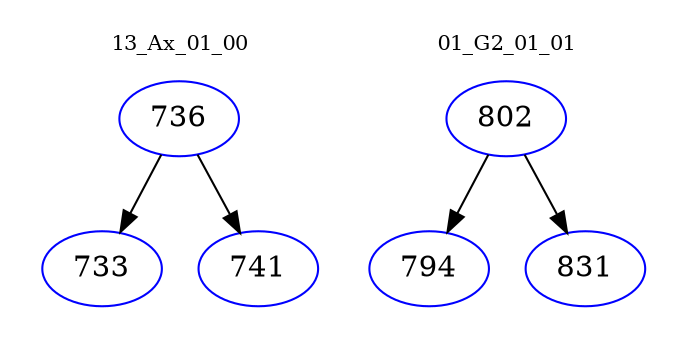 digraph{
subgraph cluster_0 {
color = white
label = "13_Ax_01_00";
fontsize=10;
T0_736 [label="736", color="blue"]
T0_736 -> T0_733 [color="black"]
T0_733 [label="733", color="blue"]
T0_736 -> T0_741 [color="black"]
T0_741 [label="741", color="blue"]
}
subgraph cluster_1 {
color = white
label = "01_G2_01_01";
fontsize=10;
T1_802 [label="802", color="blue"]
T1_802 -> T1_794 [color="black"]
T1_794 [label="794", color="blue"]
T1_802 -> T1_831 [color="black"]
T1_831 [label="831", color="blue"]
}
}
